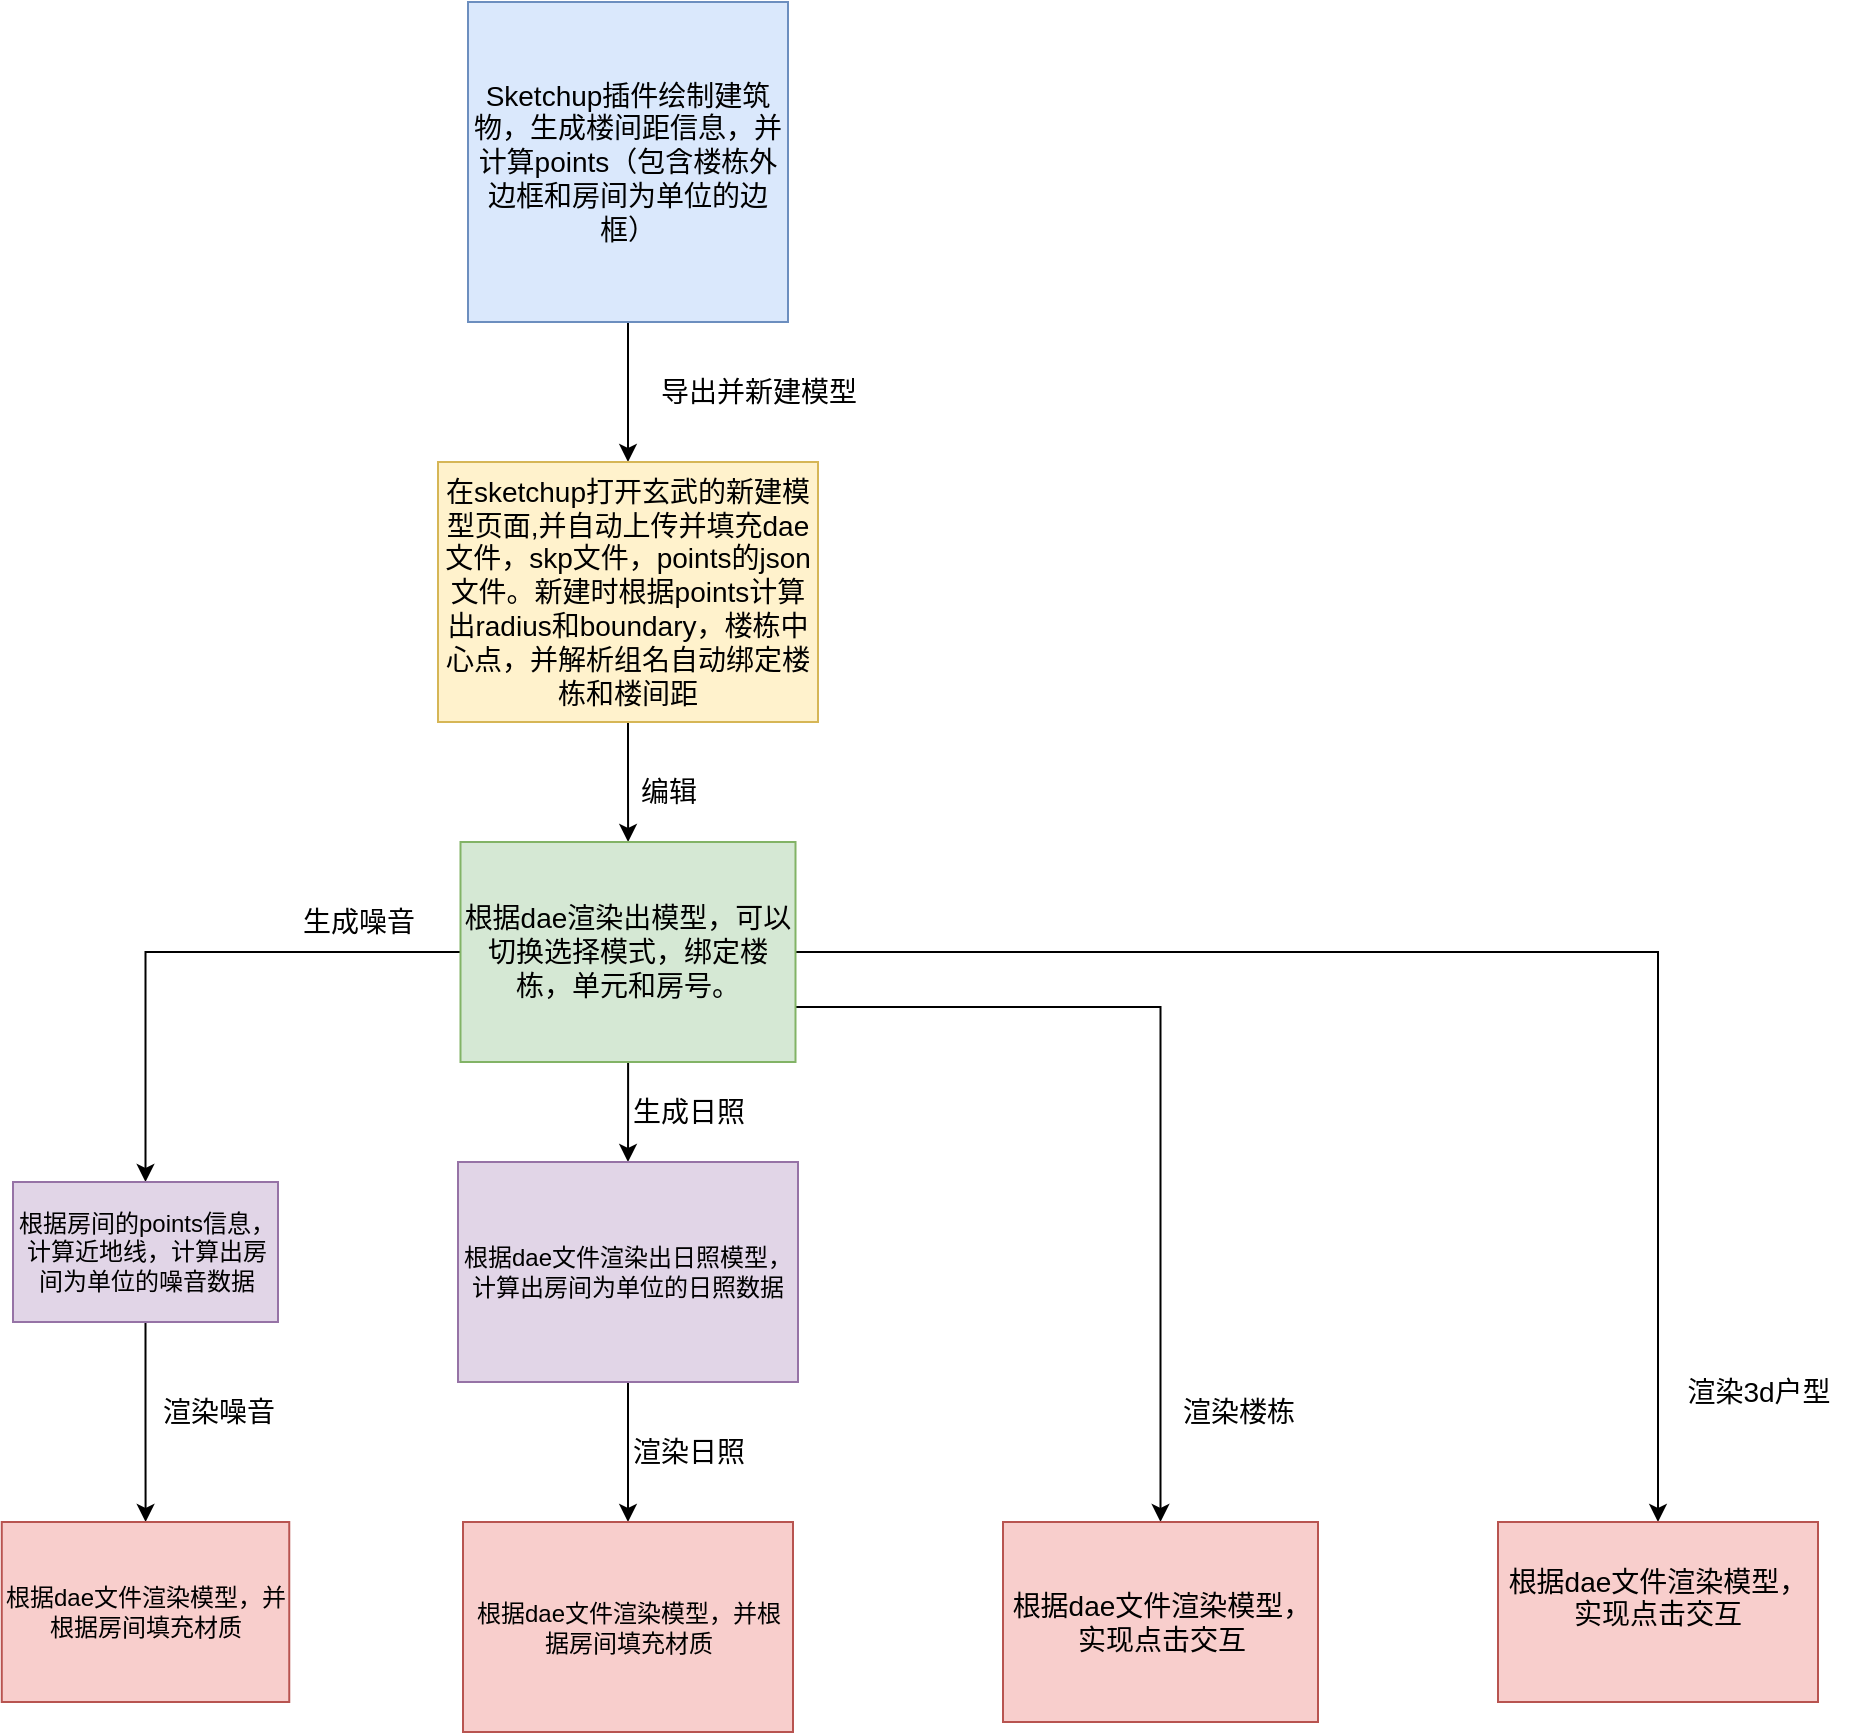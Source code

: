 <mxfile version="20.4.2" type="github">
  <diagram id="bIWQnkgKnb1iKX2YM1q4" name="第 1 页">
    <mxGraphModel dx="1824" dy="2129" grid="1" gridSize="10" guides="1" tooltips="1" connect="1" arrows="1" fold="1" page="1" pageScale="1" pageWidth="827" pageHeight="1169" math="0" shadow="0">
      <root>
        <mxCell id="0" />
        <mxCell id="1" parent="0" />
        <mxCell id="3HGVwoqAxrIfjeEcFq73-3" value="" style="edgeStyle=orthogonalEdgeStyle;rounded=0;orthogonalLoop=1;jettySize=auto;html=1;" parent="1" source="3HGVwoqAxrIfjeEcFq73-1" target="3HGVwoqAxrIfjeEcFq73-2" edge="1">
          <mxGeometry relative="1" as="geometry" />
        </mxCell>
        <mxCell id="3HGVwoqAxrIfjeEcFq73-1" value="&lt;font style=&quot;font-size: 14px;&quot;&gt;Sketchup插件绘制建筑物，生成楼间距信息，并计算points（包含楼栋外边框和房间为单位的边框）&lt;/font&gt;" style="whiteSpace=wrap;html=1;aspect=fixed;fillColor=#dae8fc;strokeColor=#6c8ebf;" parent="1" vertex="1">
          <mxGeometry x="245" y="-40" width="160" height="160" as="geometry" />
        </mxCell>
        <mxCell id="3HGVwoqAxrIfjeEcFq73-6" value="" style="edgeStyle=orthogonalEdgeStyle;rounded=0;orthogonalLoop=1;jettySize=auto;html=1;fontSize=14;" parent="1" source="3HGVwoqAxrIfjeEcFq73-2" target="3HGVwoqAxrIfjeEcFq73-5" edge="1">
          <mxGeometry relative="1" as="geometry" />
        </mxCell>
        <mxCell id="3HGVwoqAxrIfjeEcFq73-2" value="&lt;font style=&quot;font-size: 14px;&quot;&gt;在sketchup打开玄武的新建模型页面,并自动上传并填充dae文件，skp文件，points的json文件。新建时根据points计算出radius和boundary，楼栋中心点，并解析组名自动绑定楼栋和楼间距&lt;/font&gt;" style="rounded=0;whiteSpace=wrap;html=1;fillColor=#fff2cc;strokeColor=#d6b656;" parent="1" vertex="1">
          <mxGeometry x="230" y="190" width="190" height="130" as="geometry" />
        </mxCell>
        <mxCell id="3HGVwoqAxrIfjeEcFq73-4" value="导出并新建模型" style="text;html=1;align=center;verticalAlign=middle;resizable=0;points=[];autosize=1;strokeColor=none;fillColor=none;fontSize=14;" parent="1" vertex="1">
          <mxGeometry x="330" y="140" width="120" height="30" as="geometry" />
        </mxCell>
        <mxCell id="3HGVwoqAxrIfjeEcFq73-10" value="" style="edgeStyle=orthogonalEdgeStyle;rounded=0;orthogonalLoop=1;jettySize=auto;html=1;fontSize=14;" parent="1" source="3HGVwoqAxrIfjeEcFq73-5" target="3HGVwoqAxrIfjeEcFq73-9" edge="1">
          <mxGeometry relative="1" as="geometry" />
        </mxCell>
        <mxCell id="luffGVeJshWlsdDIgBNH-5" value="" style="edgeStyle=orthogonalEdgeStyle;rounded=0;orthogonalLoop=1;jettySize=auto;html=1;" edge="1" parent="1" source="3HGVwoqAxrIfjeEcFq73-5" target="luffGVeJshWlsdDIgBNH-4">
          <mxGeometry relative="1" as="geometry" />
        </mxCell>
        <mxCell id="luffGVeJshWlsdDIgBNH-8" value="" style="edgeStyle=orthogonalEdgeStyle;rounded=0;orthogonalLoop=1;jettySize=auto;html=1;exitX=1;exitY=0.75;exitDx=0;exitDy=0;" edge="1" parent="1" source="3HGVwoqAxrIfjeEcFq73-5" target="luffGVeJshWlsdDIgBNH-7">
          <mxGeometry relative="1" as="geometry" />
        </mxCell>
        <mxCell id="luffGVeJshWlsdDIgBNH-17" value="" style="edgeStyle=orthogonalEdgeStyle;rounded=0;orthogonalLoop=1;jettySize=auto;html=1;" edge="1" parent="1" source="3HGVwoqAxrIfjeEcFq73-5" target="luffGVeJshWlsdDIgBNH-16">
          <mxGeometry relative="1" as="geometry" />
        </mxCell>
        <mxCell id="3HGVwoqAxrIfjeEcFq73-5" value="&lt;font style=&quot;font-size: 14px;&quot;&gt;根据dae渲染出模型，可以切换选择模式，绑定楼栋，单元和房号。&lt;/font&gt;" style="whiteSpace=wrap;html=1;fillColor=#d5e8d4;strokeColor=#82b366;rounded=0;" parent="1" vertex="1">
          <mxGeometry x="241.25" y="380" width="167.5" height="110" as="geometry" />
        </mxCell>
        <mxCell id="3HGVwoqAxrIfjeEcFq73-8" value="编辑" style="text;html=1;align=center;verticalAlign=middle;resizable=0;points=[];autosize=1;strokeColor=none;fillColor=none;fontSize=14;" parent="1" vertex="1">
          <mxGeometry x="320" y="340" width="50" height="30" as="geometry" />
        </mxCell>
        <mxCell id="luffGVeJshWlsdDIgBNH-2" value="" style="edgeStyle=orthogonalEdgeStyle;rounded=0;orthogonalLoop=1;jettySize=auto;html=1;" edge="1" parent="1" source="3HGVwoqAxrIfjeEcFq73-9" target="luffGVeJshWlsdDIgBNH-1">
          <mxGeometry relative="1" as="geometry" />
        </mxCell>
        <mxCell id="3HGVwoqAxrIfjeEcFq73-9" value="根据dae文件渲染出日照模型，计算出房间为单位的日照数据" style="whiteSpace=wrap;html=1;fillColor=#e1d5e7;strokeColor=#9673a6;rounded=0;" parent="1" vertex="1">
          <mxGeometry x="240" y="540" width="170" height="110" as="geometry" />
        </mxCell>
        <mxCell id="3HGVwoqAxrIfjeEcFq73-11" value="生成日照" style="text;html=1;align=center;verticalAlign=middle;resizable=0;points=[];autosize=1;strokeColor=none;fillColor=none;fontSize=14;" parent="1" vertex="1">
          <mxGeometry x="315" y="500" width="80" height="30" as="geometry" />
        </mxCell>
        <mxCell id="luffGVeJshWlsdDIgBNH-1" value="根据dae文件渲染模型，并根据房间填充材质" style="rounded=0;whiteSpace=wrap;html=1;fillColor=#f8cecc;strokeColor=#b85450;" vertex="1" parent="1">
          <mxGeometry x="242.5" y="720" width="165" height="105" as="geometry" />
        </mxCell>
        <mxCell id="luffGVeJshWlsdDIgBNH-3" value="渲染日照" style="text;html=1;align=center;verticalAlign=middle;resizable=0;points=[];autosize=1;strokeColor=none;fillColor=none;fontSize=14;" vertex="1" parent="1">
          <mxGeometry x="315" y="670" width="80" height="30" as="geometry" />
        </mxCell>
        <mxCell id="luffGVeJshWlsdDIgBNH-11" value="" style="edgeStyle=orthogonalEdgeStyle;rounded=0;orthogonalLoop=1;jettySize=auto;html=1;" edge="1" parent="1" source="luffGVeJshWlsdDIgBNH-4" target="luffGVeJshWlsdDIgBNH-10">
          <mxGeometry relative="1" as="geometry" />
        </mxCell>
        <mxCell id="luffGVeJshWlsdDIgBNH-4" value="根据房间的points信息，计算近地线，计算出房间为单位的噪音数据" style="rounded=0;whiteSpace=wrap;html=1;fillColor=#e1d5e7;strokeColor=#9673a6;" vertex="1" parent="1">
          <mxGeometry x="17.5" y="550" width="132.5" height="70" as="geometry" />
        </mxCell>
        <mxCell id="luffGVeJshWlsdDIgBNH-6" value="生成噪音" style="text;html=1;align=center;verticalAlign=middle;resizable=0;points=[];autosize=1;strokeColor=none;fillColor=none;fontSize=14;" vertex="1" parent="1">
          <mxGeometry x="150" y="405" width="80" height="30" as="geometry" />
        </mxCell>
        <mxCell id="luffGVeJshWlsdDIgBNH-7" value="&lt;font style=&quot;font-size: 14px;&quot;&gt;根据dae文件渲染模型，实现点击交互&lt;/font&gt;" style="whiteSpace=wrap;html=1;fillColor=#f8cecc;strokeColor=#b85450;rounded=0;" vertex="1" parent="1">
          <mxGeometry x="512.5" y="720" width="157.5" height="100" as="geometry" />
        </mxCell>
        <mxCell id="luffGVeJshWlsdDIgBNH-9" value="渲染楼栋" style="text;html=1;align=center;verticalAlign=middle;resizable=0;points=[];autosize=1;strokeColor=none;fillColor=none;fontSize=14;" vertex="1" parent="1">
          <mxGeometry x="590" y="650" width="80" height="30" as="geometry" />
        </mxCell>
        <mxCell id="luffGVeJshWlsdDIgBNH-10" value="根据dae文件渲染模型，并根据房间填充材质" style="whiteSpace=wrap;html=1;fillColor=#f8cecc;strokeColor=#b85450;rounded=0;" vertex="1" parent="1">
          <mxGeometry x="11.88" y="720" width="143.75" height="90" as="geometry" />
        </mxCell>
        <mxCell id="luffGVeJshWlsdDIgBNH-12" value="渲染噪音" style="text;html=1;align=center;verticalAlign=middle;resizable=0;points=[];autosize=1;strokeColor=none;fillColor=none;fontSize=14;" vertex="1" parent="1">
          <mxGeometry x="80" y="650" width="80" height="30" as="geometry" />
        </mxCell>
        <mxCell id="luffGVeJshWlsdDIgBNH-16" value="&#xa;&lt;font style=&quot;font-size: 14px;&quot;&gt;根据dae文件渲染模型，实现点击交互&lt;/font&gt;&#xa;&#xa;" style="whiteSpace=wrap;html=1;fillColor=#f8cecc;strokeColor=#b85450;rounded=0;" vertex="1" parent="1">
          <mxGeometry x="760" y="720" width="160" height="90" as="geometry" />
        </mxCell>
        <mxCell id="luffGVeJshWlsdDIgBNH-18" value="渲染3d户型" style="text;html=1;align=center;verticalAlign=middle;resizable=0;points=[];autosize=1;strokeColor=none;fillColor=none;fontSize=14;" vertex="1" parent="1">
          <mxGeometry x="840" y="640" width="100" height="30" as="geometry" />
        </mxCell>
      </root>
    </mxGraphModel>
  </diagram>
</mxfile>
